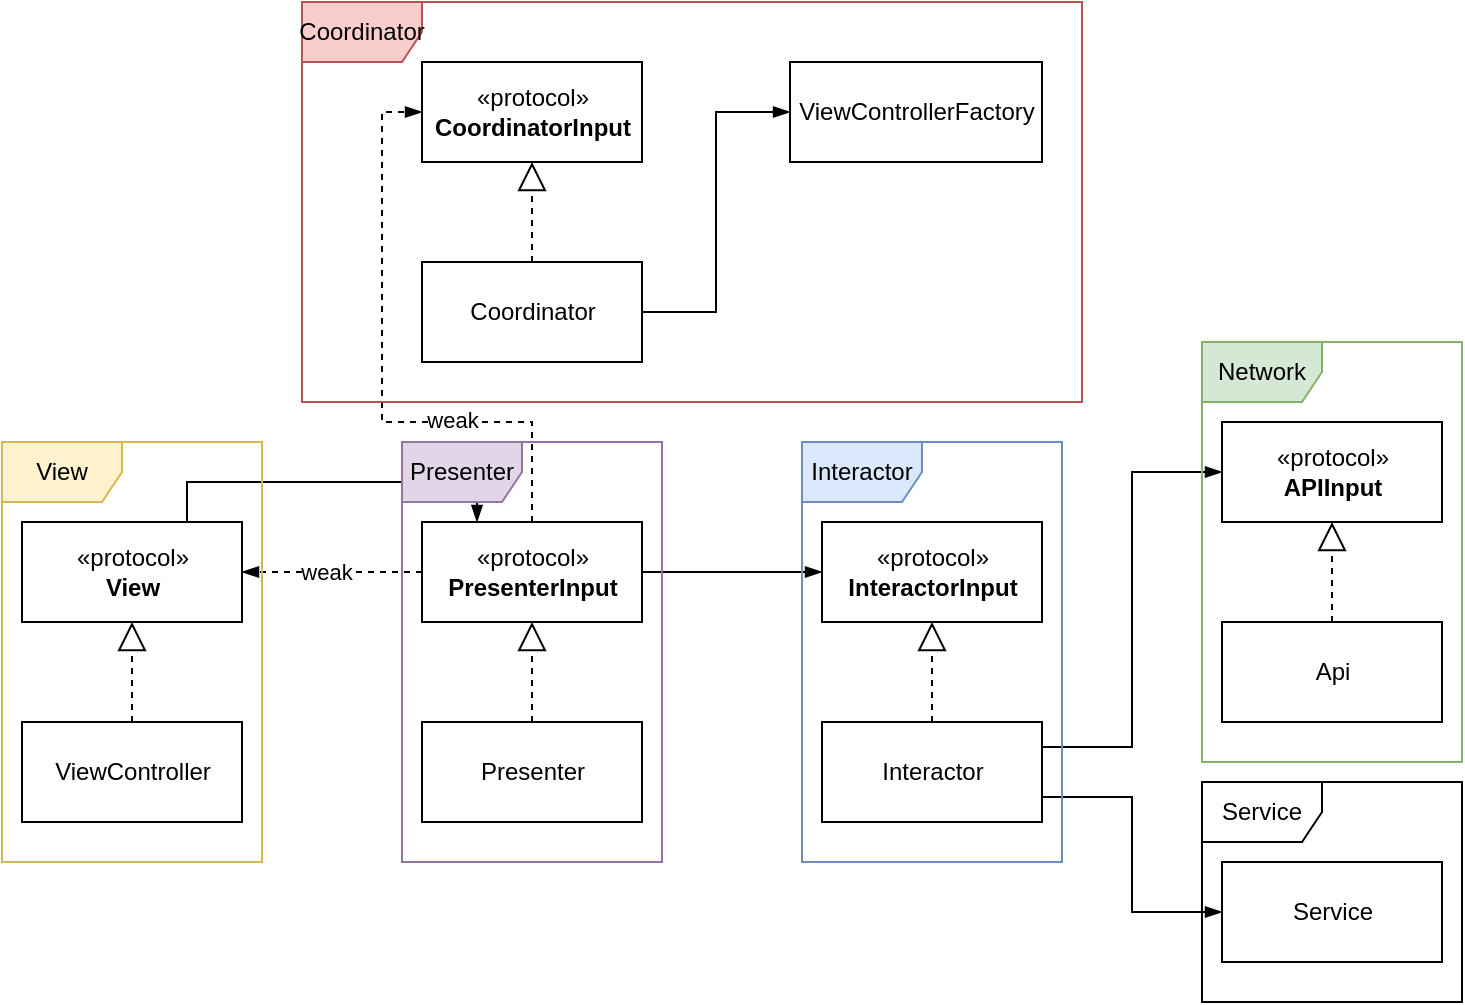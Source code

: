 <mxfile version="15.8.4" type="device"><diagram id="j6PMJgQIaQsJdhVmKgSk" name="1 oldal"><mxGraphModel dx="1106" dy="799" grid="1" gridSize="10" guides="1" tooltips="1" connect="1" arrows="1" fold="1" page="1" pageScale="1" pageWidth="827" pageHeight="1169" math="0" shadow="0"><root><mxCell id="0"/><mxCell id="1" parent="0"/><mxCell id="mZcMr4tn_FHQz3Vbae6k-1" value="«protocol»&lt;br&gt;&lt;b&gt;CoordinatorInput&lt;/b&gt;" style="html=1;" parent="1" vertex="1"><mxGeometry x="230" y="80" width="110" height="50" as="geometry"/></mxCell><mxCell id="mZcMr4tn_FHQz3Vbae6k-3" value="ViewControllerFactory" style="html=1;" parent="1" vertex="1"><mxGeometry x="414" y="80" width="126" height="50" as="geometry"/></mxCell><mxCell id="mZcMr4tn_FHQz3Vbae6k-37" style="edgeStyle=orthogonalEdgeStyle;rounded=0;orthogonalLoop=1;jettySize=auto;html=1;entryX=0;entryY=0.5;entryDx=0;entryDy=0;endArrow=blockThin;endFill=1;" parent="1" source="mZcMr4tn_FHQz3Vbae6k-5" target="mZcMr4tn_FHQz3Vbae6k-3" edge="1"><mxGeometry relative="1" as="geometry"/></mxCell><mxCell id="mZcMr4tn_FHQz3Vbae6k-5" value="Coordinator" style="html=1;" parent="1" vertex="1"><mxGeometry x="230" y="180" width="110" height="50" as="geometry"/></mxCell><mxCell id="mZcMr4tn_FHQz3Vbae6k-6" value="" style="endArrow=block;dashed=1;endFill=0;endSize=12;html=1;rounded=0;entryX=0.5;entryY=1;entryDx=0;entryDy=0;exitX=0.5;exitY=0;exitDx=0;exitDy=0;" parent="1" source="mZcMr4tn_FHQz3Vbae6k-5" target="mZcMr4tn_FHQz3Vbae6k-1" edge="1"><mxGeometry width="160" relative="1" as="geometry"><mxPoint x="140" y="320" as="sourcePoint"/><mxPoint x="300" y="320" as="targetPoint"/></mxGeometry></mxCell><mxCell id="mZcMr4tn_FHQz3Vbae6k-24" style="edgeStyle=orthogonalEdgeStyle;rounded=0;orthogonalLoop=1;jettySize=auto;html=1;exitX=0.75;exitY=0;exitDx=0;exitDy=0;endArrow=blockThin;endFill=1;entryX=0.25;entryY=0;entryDx=0;entryDy=0;" parent="1" source="mZcMr4tn_FHQz3Vbae6k-8" target="mZcMr4tn_FHQz3Vbae6k-11" edge="1"><mxGeometry relative="1" as="geometry"><mxPoint x="220" y="260" as="targetPoint"/></mxGeometry></mxCell><mxCell id="mZcMr4tn_FHQz3Vbae6k-8" value="«protocol»&lt;br&gt;&lt;b&gt;View&lt;/b&gt;" style="html=1;" parent="1" vertex="1"><mxGeometry x="30" y="310" width="110" height="50" as="geometry"/></mxCell><mxCell id="mZcMr4tn_FHQz3Vbae6k-9" value="ViewController" style="html=1;" parent="1" vertex="1"><mxGeometry x="30" y="410" width="110" height="50" as="geometry"/></mxCell><mxCell id="mZcMr4tn_FHQz3Vbae6k-10" value="" style="endArrow=block;dashed=1;endFill=0;endSize=12;html=1;rounded=0;entryX=0.5;entryY=1;entryDx=0;entryDy=0;exitX=0.5;exitY=0;exitDx=0;exitDy=0;" parent="1" source="mZcMr4tn_FHQz3Vbae6k-9" target="mZcMr4tn_FHQz3Vbae6k-8" edge="1"><mxGeometry width="160" relative="1" as="geometry"><mxPoint x="-60" y="550" as="sourcePoint"/><mxPoint x="100" y="550" as="targetPoint"/></mxGeometry></mxCell><mxCell id="mZcMr4tn_FHQz3Vbae6k-23" style="edgeStyle=orthogonalEdgeStyle;rounded=0;orthogonalLoop=1;jettySize=auto;html=1;entryX=1;entryY=0.5;entryDx=0;entryDy=0;endArrow=blockThin;endFill=1;dashed=1;" parent="1" source="mZcMr4tn_FHQz3Vbae6k-11" target="mZcMr4tn_FHQz3Vbae6k-8" edge="1"><mxGeometry relative="1" as="geometry"/></mxCell><mxCell id="mZcMr4tn_FHQz3Vbae6k-29" value="weak" style="edgeLabel;html=1;align=center;verticalAlign=middle;resizable=0;points=[];" parent="mZcMr4tn_FHQz3Vbae6k-23" vertex="1" connectable="0"><mxGeometry x="0.073" y="-2" relative="1" as="geometry"><mxPoint y="2" as="offset"/></mxGeometry></mxCell><mxCell id="mZcMr4tn_FHQz3Vbae6k-25" style="edgeStyle=orthogonalEdgeStyle;rounded=0;orthogonalLoop=1;jettySize=auto;html=1;entryX=0;entryY=0.5;entryDx=0;entryDy=0;endArrow=blockThin;endFill=1;" parent="1" source="mZcMr4tn_FHQz3Vbae6k-11" target="mZcMr4tn_FHQz3Vbae6k-14" edge="1"><mxGeometry relative="1" as="geometry"/></mxCell><mxCell id="mZcMr4tn_FHQz3Vbae6k-28" style="edgeStyle=orthogonalEdgeStyle;rounded=0;orthogonalLoop=1;jettySize=auto;html=1;exitX=0.5;exitY=0;exitDx=0;exitDy=0;entryX=0;entryY=0.5;entryDx=0;entryDy=0;endArrow=blockThin;endFill=1;dashed=1;" parent="1" source="mZcMr4tn_FHQz3Vbae6k-11" target="mZcMr4tn_FHQz3Vbae6k-1" edge="1"><mxGeometry relative="1" as="geometry"><Array as="points"><mxPoint x="285" y="260"/><mxPoint x="210" y="260"/><mxPoint x="210" y="105"/></Array></mxGeometry></mxCell><mxCell id="mZcMr4tn_FHQz3Vbae6k-30" value="weak" style="edgeLabel;html=1;align=center;verticalAlign=middle;resizable=0;points=[];" parent="mZcMr4tn_FHQz3Vbae6k-28" vertex="1" connectable="0"><mxGeometry x="-0.397" y="-1" relative="1" as="geometry"><mxPoint as="offset"/></mxGeometry></mxCell><mxCell id="mZcMr4tn_FHQz3Vbae6k-11" value="«protocol»&lt;br&gt;&lt;b&gt;PresenterInput&lt;/b&gt;" style="html=1;" parent="1" vertex="1"><mxGeometry x="230" y="310" width="110" height="50" as="geometry"/></mxCell><mxCell id="mZcMr4tn_FHQz3Vbae6k-12" value="Presenter" style="html=1;" parent="1" vertex="1"><mxGeometry x="230" y="410" width="110" height="50" as="geometry"/></mxCell><mxCell id="mZcMr4tn_FHQz3Vbae6k-13" value="" style="endArrow=block;dashed=1;endFill=0;endSize=12;html=1;rounded=0;entryX=0.5;entryY=1;entryDx=0;entryDy=0;exitX=0.5;exitY=0;exitDx=0;exitDy=0;" parent="1" source="mZcMr4tn_FHQz3Vbae6k-12" target="mZcMr4tn_FHQz3Vbae6k-11" edge="1"><mxGeometry width="160" relative="1" as="geometry"><mxPoint x="140" y="550" as="sourcePoint"/><mxPoint x="300" y="550" as="targetPoint"/></mxGeometry></mxCell><mxCell id="mZcMr4tn_FHQz3Vbae6k-14" value="«protocol»&lt;br&gt;&lt;b&gt;InteractorInput&lt;/b&gt;" style="html=1;" parent="1" vertex="1"><mxGeometry x="430" y="310" width="110" height="50" as="geometry"/></mxCell><mxCell id="mZcMr4tn_FHQz3Vbae6k-26" style="edgeStyle=orthogonalEdgeStyle;rounded=0;orthogonalLoop=1;jettySize=auto;html=1;exitX=1;exitY=0.25;exitDx=0;exitDy=0;entryX=0;entryY=0.5;entryDx=0;entryDy=0;endArrow=blockThin;endFill=1;" parent="1" source="mZcMr4tn_FHQz3Vbae6k-15" target="mZcMr4tn_FHQz3Vbae6k-17" edge="1"><mxGeometry relative="1" as="geometry"/></mxCell><mxCell id="mZcMr4tn_FHQz3Vbae6k-27" style="edgeStyle=orthogonalEdgeStyle;rounded=0;orthogonalLoop=1;jettySize=auto;html=1;exitX=1;exitY=0.75;exitDx=0;exitDy=0;entryX=0;entryY=0.5;entryDx=0;entryDy=0;endArrow=blockThin;endFill=1;" parent="1" source="mZcMr4tn_FHQz3Vbae6k-15" target="mZcMr4tn_FHQz3Vbae6k-20" edge="1"><mxGeometry relative="1" as="geometry"/></mxCell><mxCell id="mZcMr4tn_FHQz3Vbae6k-15" value="Interactor" style="html=1;" parent="1" vertex="1"><mxGeometry x="430" y="410" width="110" height="50" as="geometry"/></mxCell><mxCell id="mZcMr4tn_FHQz3Vbae6k-16" value="" style="endArrow=block;dashed=1;endFill=0;endSize=12;html=1;rounded=0;entryX=0.5;entryY=1;entryDx=0;entryDy=0;exitX=0.5;exitY=0;exitDx=0;exitDy=0;" parent="1" source="mZcMr4tn_FHQz3Vbae6k-15" target="mZcMr4tn_FHQz3Vbae6k-14" edge="1"><mxGeometry width="160" relative="1" as="geometry"><mxPoint x="340" y="550" as="sourcePoint"/><mxPoint x="500" y="550" as="targetPoint"/></mxGeometry></mxCell><mxCell id="mZcMr4tn_FHQz3Vbae6k-17" value="«protocol»&lt;br&gt;&lt;b&gt;APIInput&lt;/b&gt;" style="html=1;" parent="1" vertex="1"><mxGeometry x="630" y="260" width="110" height="50" as="geometry"/></mxCell><mxCell id="mZcMr4tn_FHQz3Vbae6k-18" value="Api" style="html=1;" parent="1" vertex="1"><mxGeometry x="630" y="360" width="110" height="50" as="geometry"/></mxCell><mxCell id="mZcMr4tn_FHQz3Vbae6k-19" value="" style="endArrow=block;dashed=1;endFill=0;endSize=12;html=1;rounded=0;entryX=0.5;entryY=1;entryDx=0;entryDy=0;exitX=0.5;exitY=0;exitDx=0;exitDy=0;" parent="1" source="mZcMr4tn_FHQz3Vbae6k-18" target="mZcMr4tn_FHQz3Vbae6k-17" edge="1"><mxGeometry width="160" relative="1" as="geometry"><mxPoint x="540" y="500" as="sourcePoint"/><mxPoint x="700" y="500" as="targetPoint"/></mxGeometry></mxCell><mxCell id="mZcMr4tn_FHQz3Vbae6k-20" value="Service" style="html=1;" parent="1" vertex="1"><mxGeometry x="630" y="480" width="110" height="50" as="geometry"/></mxCell><mxCell id="mZcMr4tn_FHQz3Vbae6k-31" value="Coordinator" style="shape=umlFrame;whiteSpace=wrap;html=1;fillColor=#f8cecc;strokeColor=#b85450;" parent="1" vertex="1"><mxGeometry x="170" y="50" width="390" height="200" as="geometry"/></mxCell><mxCell id="mZcMr4tn_FHQz3Vbae6k-32" value="View" style="shape=umlFrame;whiteSpace=wrap;html=1;fillColor=#fff2cc;strokeColor=#d6b656;" parent="1" vertex="1"><mxGeometry x="20" y="270" width="130" height="210" as="geometry"/></mxCell><mxCell id="mZcMr4tn_FHQz3Vbae6k-33" value="Presenter" style="shape=umlFrame;whiteSpace=wrap;html=1;fillColor=#e1d5e7;strokeColor=#9673a6;" parent="1" vertex="1"><mxGeometry x="220" y="270" width="130" height="210" as="geometry"/></mxCell><mxCell id="mZcMr4tn_FHQz3Vbae6k-34" value="Interactor" style="shape=umlFrame;whiteSpace=wrap;html=1;fillColor=#dae8fc;strokeColor=#6c8ebf;" parent="1" vertex="1"><mxGeometry x="420" y="270" width="130" height="210" as="geometry"/></mxCell><mxCell id="mZcMr4tn_FHQz3Vbae6k-35" value="Network" style="shape=umlFrame;whiteSpace=wrap;html=1;fillColor=#d5e8d4;strokeColor=#82b366;" parent="1" vertex="1"><mxGeometry x="620" y="220" width="130" height="210" as="geometry"/></mxCell><mxCell id="mZcMr4tn_FHQz3Vbae6k-36" value="Service" style="shape=umlFrame;whiteSpace=wrap;html=1;" parent="1" vertex="1"><mxGeometry x="620" y="440" width="130" height="110" as="geometry"/></mxCell></root></mxGraphModel></diagram></mxfile>